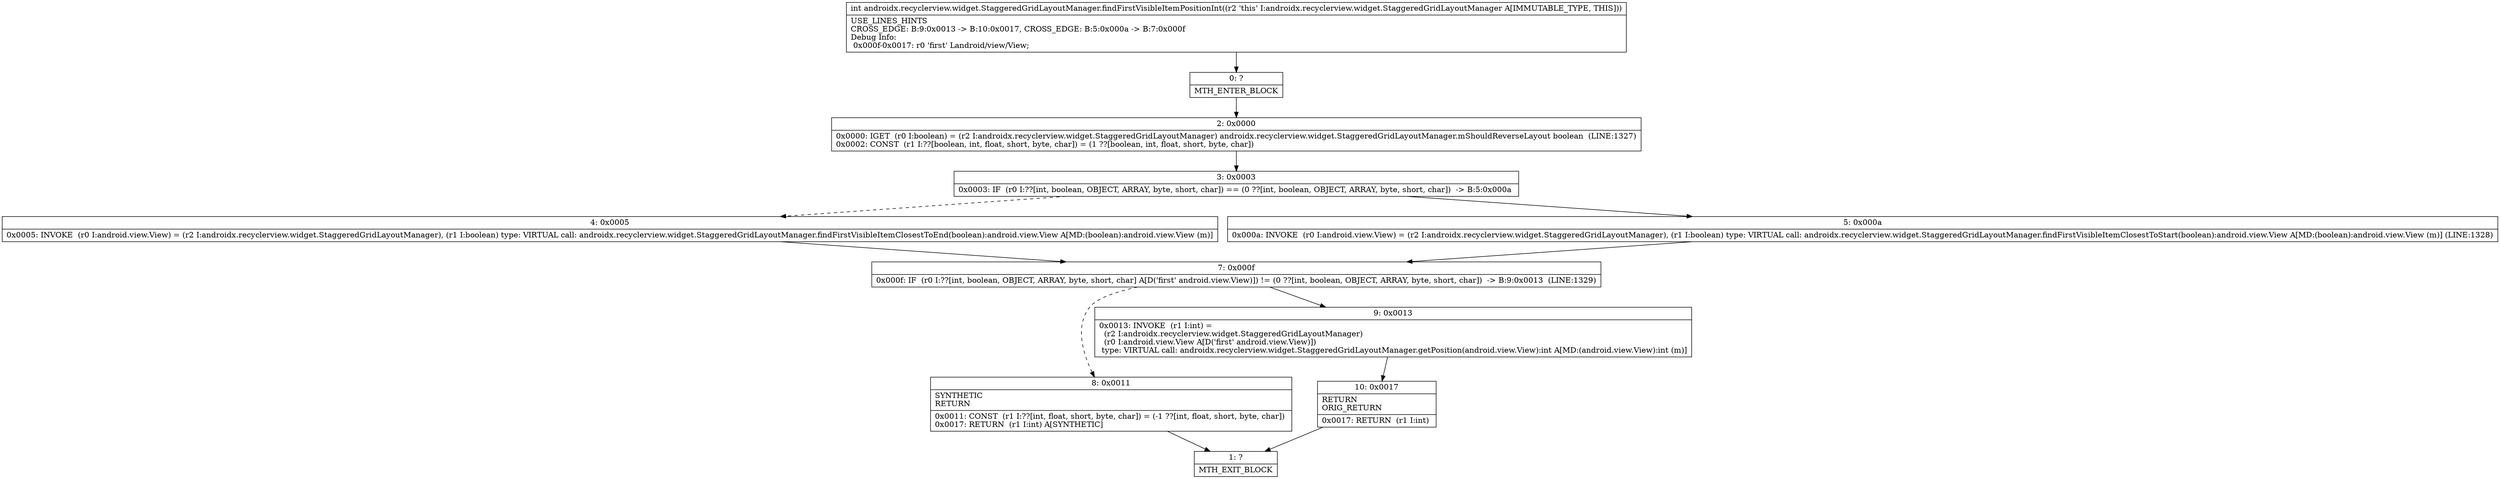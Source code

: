 digraph "CFG forandroidx.recyclerview.widget.StaggeredGridLayoutManager.findFirstVisibleItemPositionInt()I" {
Node_0 [shape=record,label="{0\:\ ?|MTH_ENTER_BLOCK\l}"];
Node_2 [shape=record,label="{2\:\ 0x0000|0x0000: IGET  (r0 I:boolean) = (r2 I:androidx.recyclerview.widget.StaggeredGridLayoutManager) androidx.recyclerview.widget.StaggeredGridLayoutManager.mShouldReverseLayout boolean  (LINE:1327)\l0x0002: CONST  (r1 I:??[boolean, int, float, short, byte, char]) = (1 ??[boolean, int, float, short, byte, char]) \l}"];
Node_3 [shape=record,label="{3\:\ 0x0003|0x0003: IF  (r0 I:??[int, boolean, OBJECT, ARRAY, byte, short, char]) == (0 ??[int, boolean, OBJECT, ARRAY, byte, short, char])  \-\> B:5:0x000a \l}"];
Node_4 [shape=record,label="{4\:\ 0x0005|0x0005: INVOKE  (r0 I:android.view.View) = (r2 I:androidx.recyclerview.widget.StaggeredGridLayoutManager), (r1 I:boolean) type: VIRTUAL call: androidx.recyclerview.widget.StaggeredGridLayoutManager.findFirstVisibleItemClosestToEnd(boolean):android.view.View A[MD:(boolean):android.view.View (m)]\l}"];
Node_7 [shape=record,label="{7\:\ 0x000f|0x000f: IF  (r0 I:??[int, boolean, OBJECT, ARRAY, byte, short, char] A[D('first' android.view.View)]) != (0 ??[int, boolean, OBJECT, ARRAY, byte, short, char])  \-\> B:9:0x0013  (LINE:1329)\l}"];
Node_8 [shape=record,label="{8\:\ 0x0011|SYNTHETIC\lRETURN\l|0x0011: CONST  (r1 I:??[int, float, short, byte, char]) = (\-1 ??[int, float, short, byte, char]) \l0x0017: RETURN  (r1 I:int) A[SYNTHETIC]\l}"];
Node_1 [shape=record,label="{1\:\ ?|MTH_EXIT_BLOCK\l}"];
Node_9 [shape=record,label="{9\:\ 0x0013|0x0013: INVOKE  (r1 I:int) = \l  (r2 I:androidx.recyclerview.widget.StaggeredGridLayoutManager)\l  (r0 I:android.view.View A[D('first' android.view.View)])\l type: VIRTUAL call: androidx.recyclerview.widget.StaggeredGridLayoutManager.getPosition(android.view.View):int A[MD:(android.view.View):int (m)]\l}"];
Node_10 [shape=record,label="{10\:\ 0x0017|RETURN\lORIG_RETURN\l|0x0017: RETURN  (r1 I:int) \l}"];
Node_5 [shape=record,label="{5\:\ 0x000a|0x000a: INVOKE  (r0 I:android.view.View) = (r2 I:androidx.recyclerview.widget.StaggeredGridLayoutManager), (r1 I:boolean) type: VIRTUAL call: androidx.recyclerview.widget.StaggeredGridLayoutManager.findFirstVisibleItemClosestToStart(boolean):android.view.View A[MD:(boolean):android.view.View (m)] (LINE:1328)\l}"];
MethodNode[shape=record,label="{int androidx.recyclerview.widget.StaggeredGridLayoutManager.findFirstVisibleItemPositionInt((r2 'this' I:androidx.recyclerview.widget.StaggeredGridLayoutManager A[IMMUTABLE_TYPE, THIS]))  | USE_LINES_HINTS\lCROSS_EDGE: B:9:0x0013 \-\> B:10:0x0017, CROSS_EDGE: B:5:0x000a \-\> B:7:0x000f\lDebug Info:\l  0x000f\-0x0017: r0 'first' Landroid\/view\/View;\l}"];
MethodNode -> Node_0;Node_0 -> Node_2;
Node_2 -> Node_3;
Node_3 -> Node_4[style=dashed];
Node_3 -> Node_5;
Node_4 -> Node_7;
Node_7 -> Node_8[style=dashed];
Node_7 -> Node_9;
Node_8 -> Node_1;
Node_9 -> Node_10;
Node_10 -> Node_1;
Node_5 -> Node_7;
}

